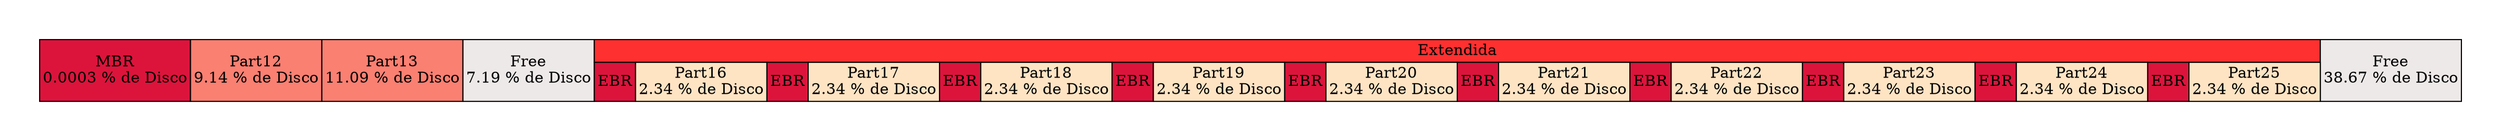 digraph {
	graph[pad="0.5", nodesep="0.5", ranksep="2"]
	node [shape = plain]
	rankdir = LR
	DISK [label=<
		<table border="0" cellborder="1" cellspacing="0">
			<tr>
				<td bgcolor="crimson" rowspan="2">MBR<br/>0.0003 % de Disco</td>
				<td bgcolor="salmon" rowspan="2">Part12<br/>9.14 % de Disco</td>
				<td bgcolor="salmon" rowspan="2">Part13<br/>11.09 % de Disco</td>
				<td bgcolor="snow2" rowspan="2">Free<br/>7.19 % de Disco</td>
				<td bgcolor="firebrick1" colspan="20">Extendida</td>
				<td bgcolor="snow2" rowspan="2">Free<br/>38.67 % de Disco</td>
			</tr>
			<tr>
				<td bgcolor="crimson">EBR</td>
				<td bgcolor="bisque">Part16<br/>2.34 % de Disco</td>
				<td bgcolor="crimson">EBR</td>
				<td bgcolor="bisque">Part17<br/>2.34 % de Disco</td>
				<td bgcolor="crimson">EBR</td>
				<td bgcolor="bisque">Part18<br/>2.34 % de Disco</td>
				<td bgcolor="crimson">EBR</td>
				<td bgcolor="bisque">Part19<br/>2.34 % de Disco</td>
				<td bgcolor="crimson">EBR</td>
				<td bgcolor="bisque">Part20<br/>2.34 % de Disco</td>
				<td bgcolor="crimson">EBR</td>
				<td bgcolor="bisque">Part21<br/>2.34 % de Disco</td>
				<td bgcolor="crimson">EBR</td>
				<td bgcolor="bisque">Part22<br/>2.34 % de Disco</td>
				<td bgcolor="crimson">EBR</td>
				<td bgcolor="bisque">Part23<br/>2.34 % de Disco</td>
				<td bgcolor="crimson">EBR</td>
				<td bgcolor="bisque">Part24<br/>2.34 % de Disco</td>
				<td bgcolor="crimson">EBR</td>
				<td bgcolor="bisque">Part25<br/>2.34 % de Disco</td>
			</tr>
		</table>
	>]
}

